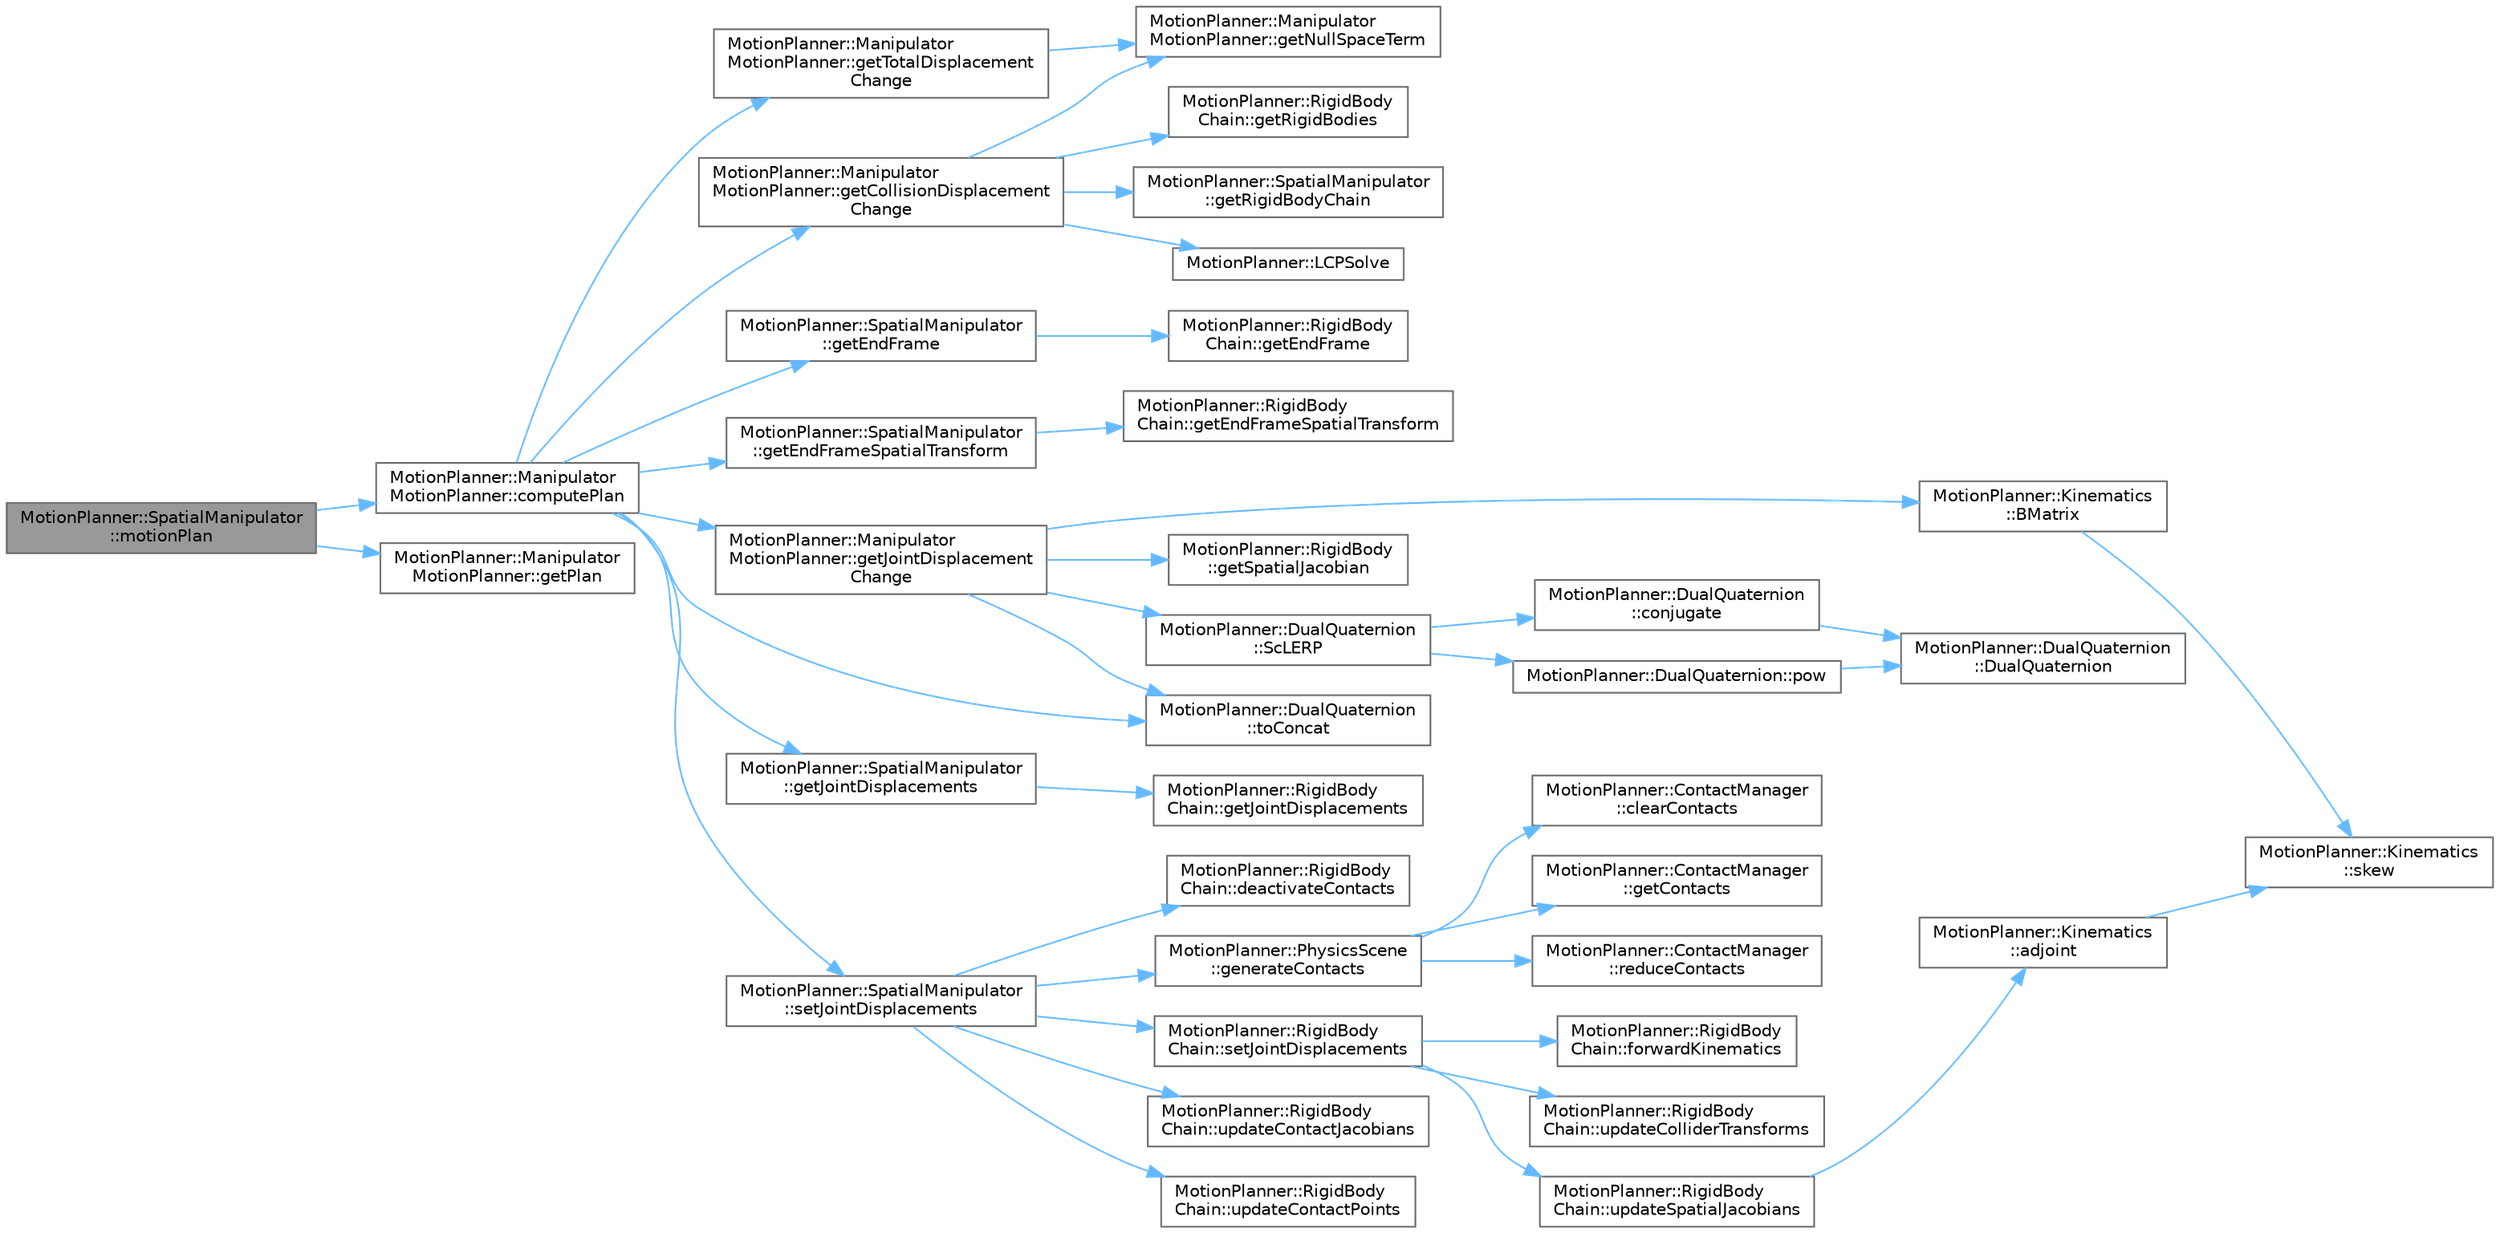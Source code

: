 digraph "MotionPlanner::SpatialManipulator::motionPlan"
{
 // LATEX_PDF_SIZE
  bgcolor="transparent";
  edge [fontname=Helvetica,fontsize=10,labelfontname=Helvetica,labelfontsize=10];
  node [fontname=Helvetica,fontsize=10,shape=box,height=0.2,width=0.4];
  rankdir="LR";
  Node1 [label="MotionPlanner::SpatialManipulator\l::motionPlan",height=0.2,width=0.4,color="gray40", fillcolor="grey60", style="filled", fontcolor="black",tooltip=" "];
  Node1 -> Node2 [color="steelblue1",style="solid"];
  Node2 [label="MotionPlanner::Manipulator\lMotionPlanner::computePlan",height=0.2,width=0.4,color="grey40", fillcolor="white", style="filled",URL="$class_motion_planner_1_1_manipulator_motion_planner.html#a9b7171efe0c7bdf5b82c4e99da2cd93a",tooltip=" "];
  Node2 -> Node3 [color="steelblue1",style="solid"];
  Node3 [label="MotionPlanner::Manipulator\lMotionPlanner::getCollisionDisplacement\lChange",height=0.2,width=0.4,color="grey40", fillcolor="white", style="filled",URL="$class_motion_planner_1_1_manipulator_motion_planner.html#ae6b6ed04bacad0c3320a0093b9d03094",tooltip=" "];
  Node3 -> Node4 [color="steelblue1",style="solid"];
  Node4 [label="MotionPlanner::Manipulator\lMotionPlanner::getNullSpaceTerm",height=0.2,width=0.4,color="grey40", fillcolor="white", style="filled",URL="$class_motion_planner_1_1_manipulator_motion_planner.html#a506d942e13860dd5c93c164da06c73d3",tooltip=" "];
  Node3 -> Node5 [color="steelblue1",style="solid"];
  Node5 [label="MotionPlanner::RigidBody\lChain::getRigidBodies",height=0.2,width=0.4,color="grey40", fillcolor="white", style="filled",URL="$class_motion_planner_1_1_rigid_body_chain.html#a4b354a7d2a3100b91ff78192d87e2453",tooltip=" "];
  Node3 -> Node6 [color="steelblue1",style="solid"];
  Node6 [label="MotionPlanner::SpatialManipulator\l::getRigidBodyChain",height=0.2,width=0.4,color="grey40", fillcolor="white", style="filled",URL="$class_motion_planner_1_1_spatial_manipulator.html#a2c6575a1cac697922a54d1c6a038f3d8",tooltip=" "];
  Node3 -> Node7 [color="steelblue1",style="solid"];
  Node7 [label="MotionPlanner::LCPSolve",height=0.2,width=0.4,color="grey40", fillcolor="white", style="filled",URL="$namespace_motion_planner.html#a6b6af252470b50725ce3b618cf25bdab",tooltip=" "];
  Node2 -> Node8 [color="steelblue1",style="solid"];
  Node8 [label="MotionPlanner::SpatialManipulator\l::getEndFrame",height=0.2,width=0.4,color="grey40", fillcolor="white", style="filled",URL="$class_motion_planner_1_1_spatial_manipulator.html#a019f95c38bde2cabdeebc5c9807904d3",tooltip=" "];
  Node8 -> Node9 [color="steelblue1",style="solid"];
  Node9 [label="MotionPlanner::RigidBody\lChain::getEndFrame",height=0.2,width=0.4,color="grey40", fillcolor="white", style="filled",URL="$class_motion_planner_1_1_rigid_body_chain.html#af67da81fcb61c6eaa5a971c1c4f5682f",tooltip=" "];
  Node2 -> Node10 [color="steelblue1",style="solid"];
  Node10 [label="MotionPlanner::SpatialManipulator\l::getEndFrameSpatialTransform",height=0.2,width=0.4,color="grey40", fillcolor="white", style="filled",URL="$class_motion_planner_1_1_spatial_manipulator.html#a17f46fc575ca2bcbdb1d870dccaad9f2",tooltip=" "];
  Node10 -> Node11 [color="steelblue1",style="solid"];
  Node11 [label="MotionPlanner::RigidBody\lChain::getEndFrameSpatialTransform",height=0.2,width=0.4,color="grey40", fillcolor="white", style="filled",URL="$class_motion_planner_1_1_rigid_body_chain.html#a3d9de6ab9b4a9553124ac4d1d9d42b6b",tooltip=" "];
  Node2 -> Node12 [color="steelblue1",style="solid"];
  Node12 [label="MotionPlanner::Manipulator\lMotionPlanner::getJointDisplacement\lChange",height=0.2,width=0.4,color="grey40", fillcolor="white", style="filled",URL="$class_motion_planner_1_1_manipulator_motion_planner.html#a3f8aac288befc3ebfb244690cc177506",tooltip=" "];
  Node12 -> Node13 [color="steelblue1",style="solid"];
  Node13 [label="MotionPlanner::Kinematics\l::BMatrix",height=0.2,width=0.4,color="grey40", fillcolor="white", style="filled",URL="$namespace_motion_planner_1_1_kinematics.html#afc8cc192134d01ef289f8588825907ca",tooltip=" "];
  Node13 -> Node14 [color="steelblue1",style="solid"];
  Node14 [label="MotionPlanner::Kinematics\l::skew",height=0.2,width=0.4,color="grey40", fillcolor="white", style="filled",URL="$namespace_motion_planner_1_1_kinematics.html#a35be98501567026badfaa3995595171f",tooltip=" "];
  Node12 -> Node15 [color="steelblue1",style="solid"];
  Node15 [label="MotionPlanner::RigidBody\l::getSpatialJacobian",height=0.2,width=0.4,color="grey40", fillcolor="white", style="filled",URL="$class_motion_planner_1_1_rigid_body.html#a74df546a835c7f449cc3e5c8defed9ac",tooltip=" "];
  Node12 -> Node16 [color="steelblue1",style="solid"];
  Node16 [label="MotionPlanner::DualQuaternion\l::ScLERP",height=0.2,width=0.4,color="grey40", fillcolor="white", style="filled",URL="$class_motion_planner_1_1_dual_quaternion.html#a692107a6835968fb192faa6f09d82657",tooltip=" "];
  Node16 -> Node17 [color="steelblue1",style="solid"];
  Node17 [label="MotionPlanner::DualQuaternion\l::conjugate",height=0.2,width=0.4,color="grey40", fillcolor="white", style="filled",URL="$class_motion_planner_1_1_dual_quaternion.html#aa9af3b5df2a7fe6f7575f388d9c14b34",tooltip=" "];
  Node17 -> Node18 [color="steelblue1",style="solid"];
  Node18 [label="MotionPlanner::DualQuaternion\l::DualQuaternion",height=0.2,width=0.4,color="grey40", fillcolor="white", style="filled",URL="$class_motion_planner_1_1_dual_quaternion.html#a595fe97cf68e81a573313a3d063f95fc",tooltip=" "];
  Node16 -> Node19 [color="steelblue1",style="solid"];
  Node19 [label="MotionPlanner::DualQuaternion::pow",height=0.2,width=0.4,color="grey40", fillcolor="white", style="filled",URL="$class_motion_planner_1_1_dual_quaternion.html#a7c7204690164403f741bc13989c692a4",tooltip=" "];
  Node19 -> Node18 [color="steelblue1",style="solid"];
  Node12 -> Node20 [color="steelblue1",style="solid"];
  Node20 [label="MotionPlanner::DualQuaternion\l::toConcat",height=0.2,width=0.4,color="grey40", fillcolor="white", style="filled",URL="$class_motion_planner_1_1_dual_quaternion.html#a3c17e73dd15a659de74675bc663852f4",tooltip=" "];
  Node2 -> Node21 [color="steelblue1",style="solid"];
  Node21 [label="MotionPlanner::SpatialManipulator\l::getJointDisplacements",height=0.2,width=0.4,color="grey40", fillcolor="white", style="filled",URL="$class_motion_planner_1_1_spatial_manipulator.html#ad842e413bfd4923f5a76eb63d734f44c",tooltip=" "];
  Node21 -> Node22 [color="steelblue1",style="solid"];
  Node22 [label="MotionPlanner::RigidBody\lChain::getJointDisplacements",height=0.2,width=0.4,color="grey40", fillcolor="white", style="filled",URL="$class_motion_planner_1_1_rigid_body_chain.html#acf4ee9dc4e0f1f774ee924b837dd1017",tooltip=" "];
  Node2 -> Node23 [color="steelblue1",style="solid"];
  Node23 [label="MotionPlanner::Manipulator\lMotionPlanner::getTotalDisplacement\lChange",height=0.2,width=0.4,color="grey40", fillcolor="white", style="filled",URL="$class_motion_planner_1_1_manipulator_motion_planner.html#a5956f7c82b533377d72d6223fe0366da",tooltip=" "];
  Node23 -> Node4 [color="steelblue1",style="solid"];
  Node2 -> Node24 [color="steelblue1",style="solid"];
  Node24 [label="MotionPlanner::SpatialManipulator\l::setJointDisplacements",height=0.2,width=0.4,color="grey40", fillcolor="white", style="filled",URL="$class_motion_planner_1_1_spatial_manipulator.html#a5119faa935bc11dc513a5cf8897730a6",tooltip=" "];
  Node24 -> Node25 [color="steelblue1",style="solid"];
  Node25 [label="MotionPlanner::RigidBody\lChain::deactivateContacts",height=0.2,width=0.4,color="grey40", fillcolor="white", style="filled",URL="$class_motion_planner_1_1_rigid_body_chain.html#afab4df7237fa2c381e66e18999cf808c",tooltip=" "];
  Node24 -> Node26 [color="steelblue1",style="solid"];
  Node26 [label="MotionPlanner::PhysicsScene\l::generateContacts",height=0.2,width=0.4,color="grey40", fillcolor="white", style="filled",URL="$class_motion_planner_1_1_physics_scene.html#ae489972e3ba384b383a0b87c8022b3d7",tooltip=" "];
  Node26 -> Node27 [color="steelblue1",style="solid"];
  Node27 [label="MotionPlanner::ContactManager\l::clearContacts",height=0.2,width=0.4,color="grey40", fillcolor="white", style="filled",URL="$class_motion_planner_1_1_contact_manager.html#a7f9f83cee66a0d7d53453111015840cd",tooltip=" "];
  Node26 -> Node28 [color="steelblue1",style="solid"];
  Node28 [label="MotionPlanner::ContactManager\l::getContacts",height=0.2,width=0.4,color="grey40", fillcolor="white", style="filled",URL="$class_motion_planner_1_1_contact_manager.html#a5596d0cc57907ccbb5119481d693ae0b",tooltip=" "];
  Node26 -> Node29 [color="steelblue1",style="solid"];
  Node29 [label="MotionPlanner::ContactManager\l::reduceContacts",height=0.2,width=0.4,color="grey40", fillcolor="white", style="filled",URL="$class_motion_planner_1_1_contact_manager.html#a95f2aae2315a9eba379c68a2a529de4f",tooltip=" "];
  Node24 -> Node30 [color="steelblue1",style="solid"];
  Node30 [label="MotionPlanner::RigidBody\lChain::setJointDisplacements",height=0.2,width=0.4,color="grey40", fillcolor="white", style="filled",URL="$class_motion_planner_1_1_rigid_body_chain.html#ae2ff7178e007e96bec2a0ece13562178",tooltip=" "];
  Node30 -> Node31 [color="steelblue1",style="solid"];
  Node31 [label="MotionPlanner::RigidBody\lChain::forwardKinematics",height=0.2,width=0.4,color="grey40", fillcolor="white", style="filled",URL="$class_motion_planner_1_1_rigid_body_chain.html#a5e410c6414b3e2e3cdb8fd1488fa950c",tooltip=" "];
  Node30 -> Node32 [color="steelblue1",style="solid"];
  Node32 [label="MotionPlanner::RigidBody\lChain::updateColliderTransforms",height=0.2,width=0.4,color="grey40", fillcolor="white", style="filled",URL="$class_motion_planner_1_1_rigid_body_chain.html#a2ca3e77fa260169165072774de628206",tooltip=" "];
  Node30 -> Node33 [color="steelblue1",style="solid"];
  Node33 [label="MotionPlanner::RigidBody\lChain::updateSpatialJacobians",height=0.2,width=0.4,color="grey40", fillcolor="white", style="filled",URL="$class_motion_planner_1_1_rigid_body_chain.html#aed9df3426edd5ea9eedbe26883954074",tooltip=" "];
  Node33 -> Node34 [color="steelblue1",style="solid"];
  Node34 [label="MotionPlanner::Kinematics\l::adjoint",height=0.2,width=0.4,color="grey40", fillcolor="white", style="filled",URL="$namespace_motion_planner_1_1_kinematics.html#a64952c9c34bb9e9cc9ba118e1b92894f",tooltip=" "];
  Node34 -> Node14 [color="steelblue1",style="solid"];
  Node24 -> Node35 [color="steelblue1",style="solid"];
  Node35 [label="MotionPlanner::RigidBody\lChain::updateContactJacobians",height=0.2,width=0.4,color="grey40", fillcolor="white", style="filled",URL="$class_motion_planner_1_1_rigid_body_chain.html#abcef75531665c07e0e79141cbb92d45b",tooltip=" "];
  Node24 -> Node36 [color="steelblue1",style="solid"];
  Node36 [label="MotionPlanner::RigidBody\lChain::updateContactPoints",height=0.2,width=0.4,color="grey40", fillcolor="white", style="filled",URL="$class_motion_planner_1_1_rigid_body_chain.html#a43f86be45c12a0c60d6edeeeafd1f0c1",tooltip=" "];
  Node2 -> Node20 [color="steelblue1",style="solid"];
  Node1 -> Node37 [color="steelblue1",style="solid"];
  Node37 [label="MotionPlanner::Manipulator\lMotionPlanner::getPlan",height=0.2,width=0.4,color="grey40", fillcolor="white", style="filled",URL="$class_motion_planner_1_1_manipulator_motion_planner.html#ab105992372fdb773c60020cac3fde93e",tooltip=" "];
}
